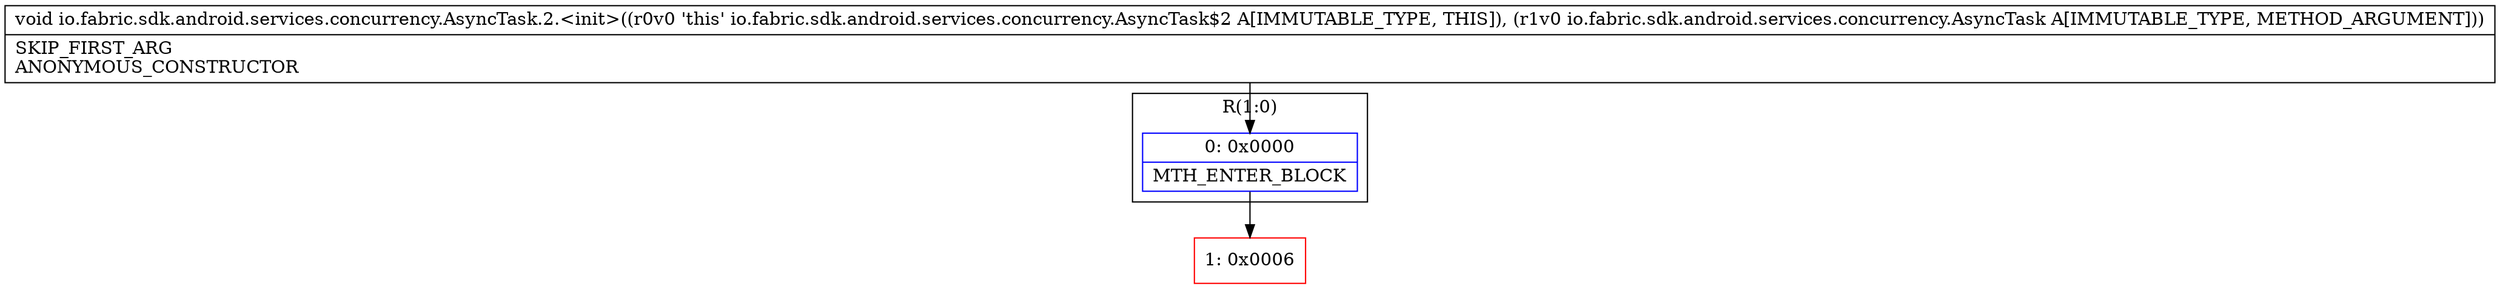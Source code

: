 digraph "CFG forio.fabric.sdk.android.services.concurrency.AsyncTask.2.\<init\>(Lio\/fabric\/sdk\/android\/services\/concurrency\/AsyncTask;)V" {
subgraph cluster_Region_416254977 {
label = "R(1:0)";
node [shape=record,color=blue];
Node_0 [shape=record,label="{0\:\ 0x0000|MTH_ENTER_BLOCK\l}"];
}
Node_1 [shape=record,color=red,label="{1\:\ 0x0006}"];
MethodNode[shape=record,label="{void io.fabric.sdk.android.services.concurrency.AsyncTask.2.\<init\>((r0v0 'this' io.fabric.sdk.android.services.concurrency.AsyncTask$2 A[IMMUTABLE_TYPE, THIS]), (r1v0 io.fabric.sdk.android.services.concurrency.AsyncTask A[IMMUTABLE_TYPE, METHOD_ARGUMENT]))  | SKIP_FIRST_ARG\lANONYMOUS_CONSTRUCTOR\l}"];
MethodNode -> Node_0;
Node_0 -> Node_1;
}

